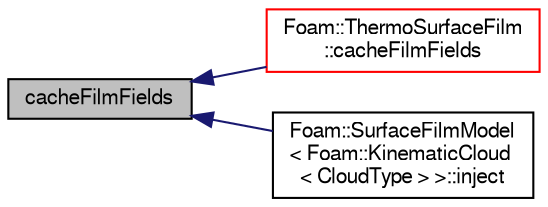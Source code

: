 digraph "cacheFilmFields"
{
  bgcolor="transparent";
  edge [fontname="FreeSans",fontsize="10",labelfontname="FreeSans",labelfontsize="10"];
  node [fontname="FreeSans",fontsize="10",shape=record];
  rankdir="LR";
  Node9 [label="cacheFilmFields",height=0.2,width=0.4,color="black", fillcolor="grey75", style="filled", fontcolor="black"];
  Node9 -> Node10 [dir="back",color="midnightblue",fontsize="10",style="solid",fontname="FreeSans"];
  Node10 [label="Foam::ThermoSurfaceFilm\l::cacheFilmFields",height=0.2,width=0.4,color="red",URL="$a24374.html#a7b1f5e291b5fcc2c999e62871d73d418",tooltip="Cache the film fields in preparation for injection. "];
  Node9 -> Node14 [dir="back",color="midnightblue",fontsize="10",style="solid",fontname="FreeSans"];
  Node14 [label="Foam::SurfaceFilmModel\l\< Foam::KinematicCloud\l\< CloudType \> \>::inject",height=0.2,width=0.4,color="black",URL="$a23778.html#ad56021712258ad92961ed1dcb0941870",tooltip="Inject parcels into the cloud. "];
}
